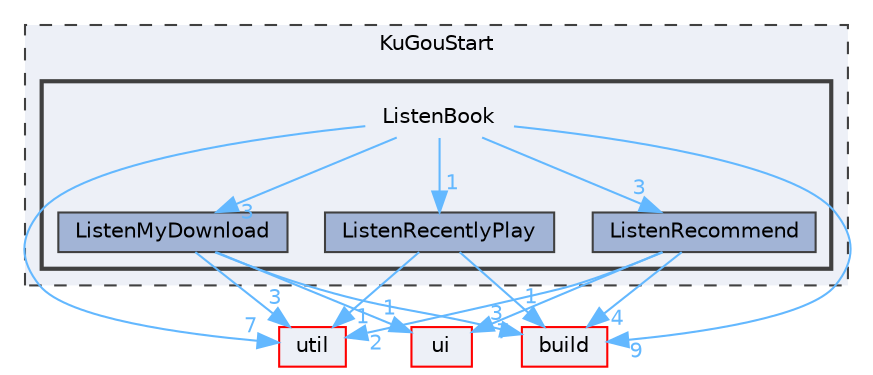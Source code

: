 digraph "ListenBook"
{
 // LATEX_PDF_SIZE
  bgcolor="transparent";
  edge [fontname=Helvetica,fontsize=10,labelfontname=Helvetica,labelfontsize=10];
  node [fontname=Helvetica,fontsize=10,shape=box,height=0.2,width=0.4];
  compound=true
  subgraph clusterdir_e60601b218beddc6af0778ac41ea9cb2 {
    graph [ bgcolor="#edf0f7", pencolor="grey25", label="KuGouStart", fontname=Helvetica,fontsize=10 style="filled,dashed", URL="dir_e60601b218beddc6af0778ac41ea9cb2.html",tooltip=""]
  subgraph clusterdir_29569673e22270499a2cc1cc3faeb787 {
    graph [ bgcolor="#edf0f7", pencolor="grey25", label="", fontname=Helvetica,fontsize=10 style="filled,bold", URL="dir_29569673e22270499a2cc1cc3faeb787.html",tooltip=""]
    dir_29569673e22270499a2cc1cc3faeb787 [shape=plaintext, label="ListenBook"];
  dir_553b1c6941a8d89441adf307c2f2b620 [label="ListenMyDownload", fillcolor="#a2b4d6", color="grey25", style="filled", URL="dir_553b1c6941a8d89441adf307c2f2b620.html",tooltip=""];
  dir_2f6eafe8b9029e4218eb6e03b06aa517 [label="ListenRecentlyPlay", fillcolor="#a2b4d6", color="grey25", style="filled", URL="dir_2f6eafe8b9029e4218eb6e03b06aa517.html",tooltip=""];
  dir_c99e693e283b556be7ac59ab98eef996 [label="ListenRecommend", fillcolor="#a2b4d6", color="grey25", style="filled", URL="dir_c99e693e283b556be7ac59ab98eef996.html",tooltip=""];
  }
  }
  dir_1788f8309b1a812dcb800a185471cf6c [label="ui", fillcolor="#edf0f7", color="red", style="filled", URL="dir_1788f8309b1a812dcb800a185471cf6c.html",tooltip=""];
  dir_23ec12649285f9fabf3a6b7380226c28 [label="util", fillcolor="#edf0f7", color="red", style="filled", URL="dir_23ec12649285f9fabf3a6b7380226c28.html",tooltip=""];
  dir_4fef79e7177ba769987a8da36c892c5f [label="build", fillcolor="#edf0f7", color="red", style="filled", URL="dir_4fef79e7177ba769987a8da36c892c5f.html",tooltip=""];
  dir_29569673e22270499a2cc1cc3faeb787->dir_23ec12649285f9fabf3a6b7380226c28 [headlabel="7", labeldistance=1.5 headhref="dir_000175_000357.html" href="dir_000175_000357.html" color="steelblue1" fontcolor="steelblue1"];
  dir_29569673e22270499a2cc1cc3faeb787->dir_2f6eafe8b9029e4218eb6e03b06aa517 [headlabel="1", labeldistance=1.5 headhref="dir_000175_000180.html" href="dir_000175_000180.html" color="steelblue1" fontcolor="steelblue1"];
  dir_29569673e22270499a2cc1cc3faeb787->dir_4fef79e7177ba769987a8da36c892c5f [headlabel="9", labeldistance=1.5 headhref="dir_000175_000041.html" href="dir_000175_000041.html" color="steelblue1" fontcolor="steelblue1"];
  dir_29569673e22270499a2cc1cc3faeb787->dir_553b1c6941a8d89441adf307c2f2b620 [headlabel="3", labeldistance=1.5 headhref="dir_000175_000177.html" href="dir_000175_000177.html" color="steelblue1" fontcolor="steelblue1"];
  dir_29569673e22270499a2cc1cc3faeb787->dir_c99e693e283b556be7ac59ab98eef996 [headlabel="3", labeldistance=1.5 headhref="dir_000175_000181.html" href="dir_000175_000181.html" color="steelblue1" fontcolor="steelblue1"];
  dir_553b1c6941a8d89441adf307c2f2b620->dir_1788f8309b1a812dcb800a185471cf6c [headlabel="1", labeldistance=1.5 headhref="dir_000177_000351.html" href="dir_000177_000351.html" color="steelblue1" fontcolor="steelblue1"];
  dir_553b1c6941a8d89441adf307c2f2b620->dir_23ec12649285f9fabf3a6b7380226c28 [headlabel="3", labeldistance=1.5 headhref="dir_000177_000357.html" href="dir_000177_000357.html" color="steelblue1" fontcolor="steelblue1"];
  dir_553b1c6941a8d89441adf307c2f2b620->dir_4fef79e7177ba769987a8da36c892c5f [headlabel="3", labeldistance=1.5 headhref="dir_000177_000041.html" href="dir_000177_000041.html" color="steelblue1" fontcolor="steelblue1"];
  dir_2f6eafe8b9029e4218eb6e03b06aa517->dir_23ec12649285f9fabf3a6b7380226c28 [headlabel="1", labeldistance=1.5 headhref="dir_000180_000357.html" href="dir_000180_000357.html" color="steelblue1" fontcolor="steelblue1"];
  dir_2f6eafe8b9029e4218eb6e03b06aa517->dir_4fef79e7177ba769987a8da36c892c5f [headlabel="1", labeldistance=1.5 headhref="dir_000180_000041.html" href="dir_000180_000041.html" color="steelblue1" fontcolor="steelblue1"];
  dir_c99e693e283b556be7ac59ab98eef996->dir_1788f8309b1a812dcb800a185471cf6c [headlabel="7", labeldistance=1.5 headhref="dir_000181_000351.html" href="dir_000181_000351.html" color="steelblue1" fontcolor="steelblue1"];
  dir_c99e693e283b556be7ac59ab98eef996->dir_23ec12649285f9fabf3a6b7380226c28 [headlabel="2", labeldistance=1.5 headhref="dir_000181_000357.html" href="dir_000181_000357.html" color="steelblue1" fontcolor="steelblue1"];
  dir_c99e693e283b556be7ac59ab98eef996->dir_4fef79e7177ba769987a8da36c892c5f [headlabel="4", labeldistance=1.5 headhref="dir_000181_000041.html" href="dir_000181_000041.html" color="steelblue1" fontcolor="steelblue1"];
}
